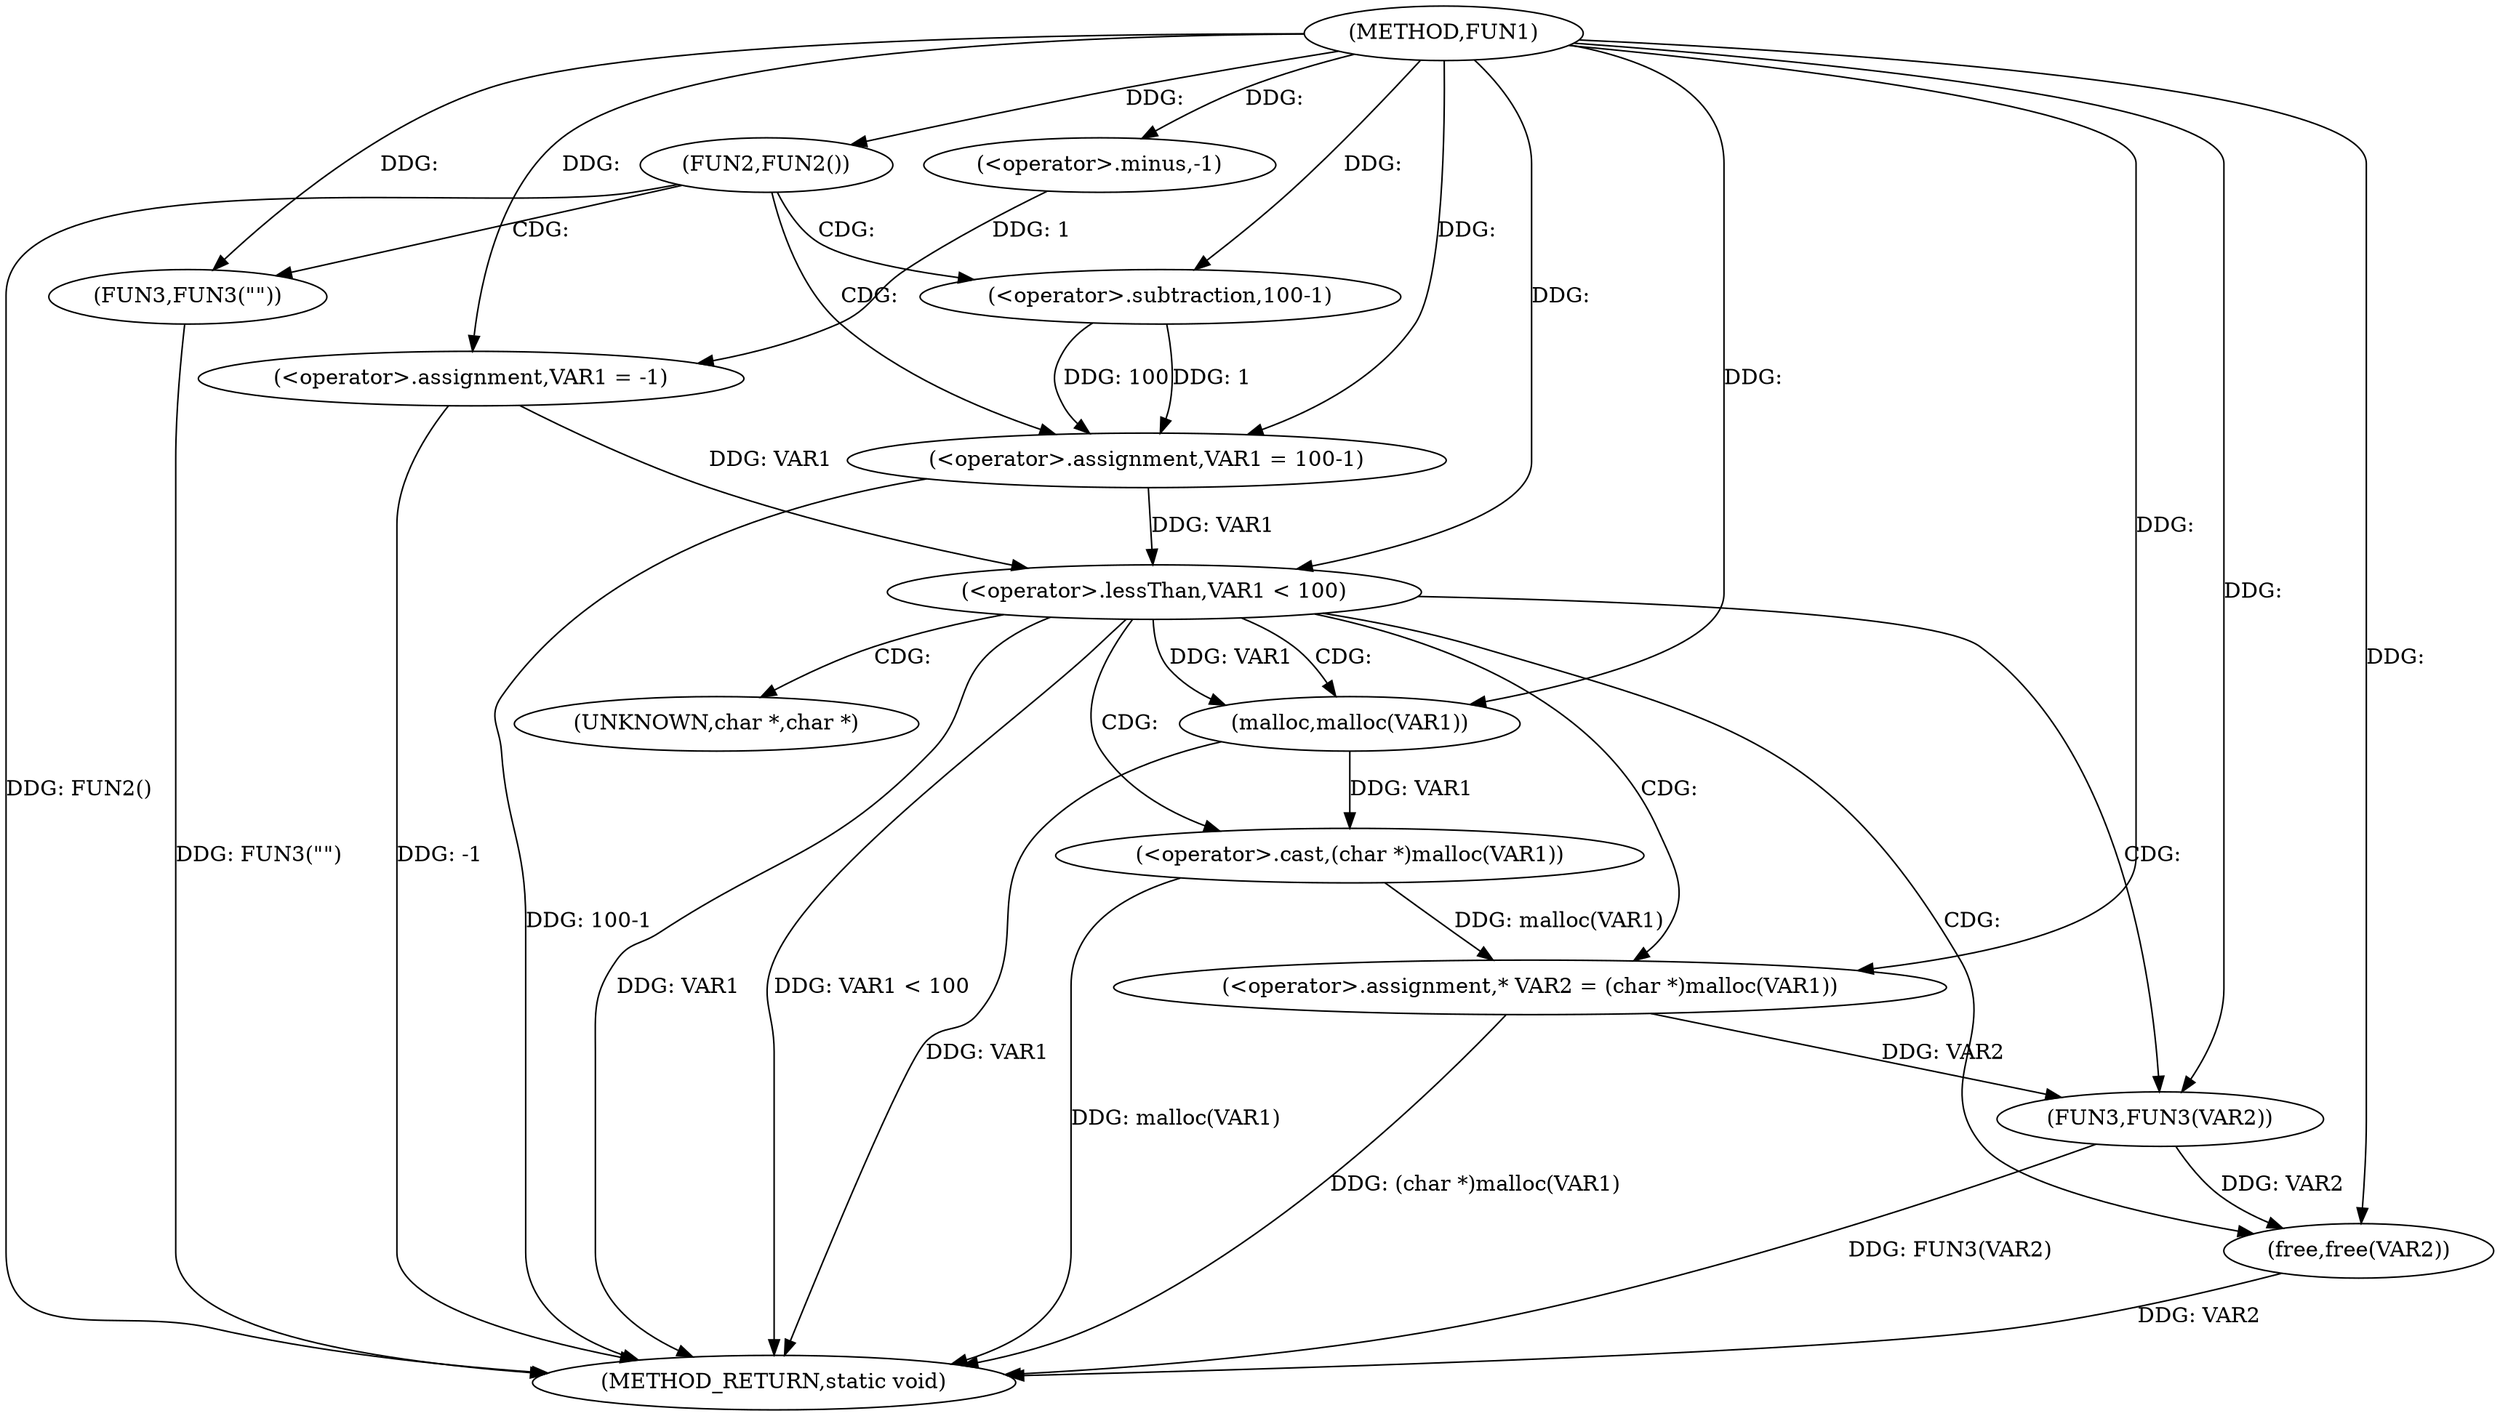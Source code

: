 digraph FUN1 {  
"1000100" [label = "(METHOD,FUN1)" ]
"1000135" [label = "(METHOD_RETURN,static void)" ]
"1000103" [label = "(<operator>.assignment,VAR1 = -1)" ]
"1000105" [label = "(<operator>.minus,-1)" ]
"1000108" [label = "(FUN2,FUN2())" ]
"1000110" [label = "(FUN3,FUN3(\"\"))" ]
"1000114" [label = "(<operator>.assignment,VAR1 = 100-1)" ]
"1000116" [label = "(<operator>.subtraction,100-1)" ]
"1000120" [label = "(<operator>.lessThan,VAR1 < 100)" ]
"1000125" [label = "(<operator>.assignment,* VAR2 = (char *)malloc(VAR1))" ]
"1000127" [label = "(<operator>.cast,(char *)malloc(VAR1))" ]
"1000129" [label = "(malloc,malloc(VAR1))" ]
"1000131" [label = "(FUN3,FUN3(VAR2))" ]
"1000133" [label = "(free,free(VAR2))" ]
"1000128" [label = "(UNKNOWN,char *,char *)" ]
  "1000129" -> "1000135"  [ label = "DDG: VAR1"] 
  "1000108" -> "1000135"  [ label = "DDG: FUN2()"] 
  "1000103" -> "1000135"  [ label = "DDG: -1"] 
  "1000120" -> "1000135"  [ label = "DDG: VAR1"] 
  "1000125" -> "1000135"  [ label = "DDG: (char *)malloc(VAR1)"] 
  "1000114" -> "1000135"  [ label = "DDG: 100-1"] 
  "1000131" -> "1000135"  [ label = "DDG: FUN3(VAR2)"] 
  "1000127" -> "1000135"  [ label = "DDG: malloc(VAR1)"] 
  "1000133" -> "1000135"  [ label = "DDG: VAR2"] 
  "1000110" -> "1000135"  [ label = "DDG: FUN3(\"\")"] 
  "1000120" -> "1000135"  [ label = "DDG: VAR1 < 100"] 
  "1000105" -> "1000103"  [ label = "DDG: 1"] 
  "1000100" -> "1000103"  [ label = "DDG: "] 
  "1000100" -> "1000105"  [ label = "DDG: "] 
  "1000100" -> "1000108"  [ label = "DDG: "] 
  "1000100" -> "1000110"  [ label = "DDG: "] 
  "1000116" -> "1000114"  [ label = "DDG: 100"] 
  "1000116" -> "1000114"  [ label = "DDG: 1"] 
  "1000100" -> "1000114"  [ label = "DDG: "] 
  "1000100" -> "1000116"  [ label = "DDG: "] 
  "1000103" -> "1000120"  [ label = "DDG: VAR1"] 
  "1000114" -> "1000120"  [ label = "DDG: VAR1"] 
  "1000100" -> "1000120"  [ label = "DDG: "] 
  "1000127" -> "1000125"  [ label = "DDG: malloc(VAR1)"] 
  "1000100" -> "1000125"  [ label = "DDG: "] 
  "1000129" -> "1000127"  [ label = "DDG: VAR1"] 
  "1000120" -> "1000129"  [ label = "DDG: VAR1"] 
  "1000100" -> "1000129"  [ label = "DDG: "] 
  "1000125" -> "1000131"  [ label = "DDG: VAR2"] 
  "1000100" -> "1000131"  [ label = "DDG: "] 
  "1000131" -> "1000133"  [ label = "DDG: VAR2"] 
  "1000100" -> "1000133"  [ label = "DDG: "] 
  "1000108" -> "1000110"  [ label = "CDG: "] 
  "1000108" -> "1000116"  [ label = "CDG: "] 
  "1000108" -> "1000114"  [ label = "CDG: "] 
  "1000120" -> "1000128"  [ label = "CDG: "] 
  "1000120" -> "1000129"  [ label = "CDG: "] 
  "1000120" -> "1000125"  [ label = "CDG: "] 
  "1000120" -> "1000131"  [ label = "CDG: "] 
  "1000120" -> "1000133"  [ label = "CDG: "] 
  "1000120" -> "1000127"  [ label = "CDG: "] 
}
